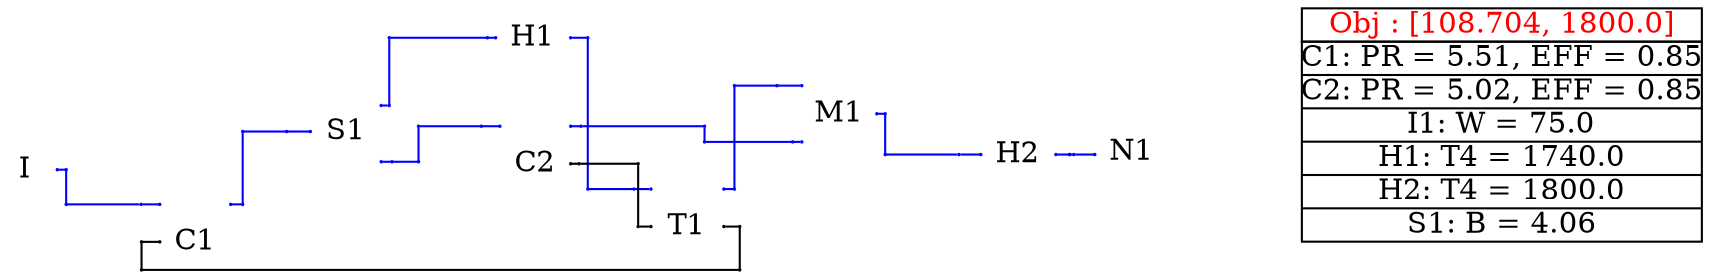 graph sample2 {
	sizeNode1 [label="" color=white fixedsize=true height=0.01 pos="0,0!" shape=point width=0.01]
	sizeNode2 [label="" color=white fixedsize=true height=0.01 pos="7.916666666666667,1.6309722222222223!" shape=point width=0.01]
	configuration [label="{C1:  PR = 5.51, EFF = 0.85|C2:  PR = 5.02, EFF = 0.85|I1:  W = 75.0|H1:  T4 = 1740.0|H2:  T4 = 1800.0|S1:  B = 4.06}" color=black fixedsize=true height=1.3333333333333333 pos="9.916666666666666,0.8154861111111111!" shape=record width=2.6666666666666665]
	obj [label="Obj : [108.704, 1800.0]" color=black fixedsize=true fontcolor=red height=0.2222222222222222 pos="9.916666666666666,1.593263888888889!" shape=box width=2.6666666666666665]
	graph [layout=neato overlap=true]
	1 [label="" color=white height=0 image="C:\Users\57725\Desktop\work\component\\I.png" pos="0.07091431913822849,0.6286641820052266!" shape=box width=0]
	"1Label" [label=I color=white fixedsize=true height=0.2222222222222222 pos="0.07091431913822849,0.6286641820052266!" shape=box style=filled width=0.2222222222222222]
	2 [label="" color=white height=0 image="C:\Users\57725\Desktop\work\component\\C.png" pos="1.2057137240630134,0.14745015101693373!" shape=box width=0]
	"2Label" [label=C1 color=white fixedsize=true height=0.2222222222222222 pos="1.2057137240630134,0.14745015101693373!" shape=box style=filled width=0.2222222222222222]
	3 [label="" color=white height=0 image="C:\Users\57725\Desktop\work\component\\S.png" pos="2.2092676367958965,0.8830326418381816!" shape=box width=0]
	"3Label" [label=S1 color=white fixedsize=true height=0.2222222222222222 pos="2.2092676367958965,0.8830326418381816!" shape=box style=filled width=0.2222222222222222]
	4 [label="" color=white height=0 image="C:\Users\57725\Desktop\work\component\\H.png" pos="3.458510931336939,1.50823663778631!" shape=box width=0]
	"4Label" [label=H1 color=white fixedsize=true height=0.2222222222222222 pos="3.458510931336939,1.50823663778631!" shape=box style=filled width=0.2222222222222222]
	5 [label="" color=white height=0 image="C:\Users\57725\Desktop\work\component\\C.png" pos="3.4728320187533086,0.6683475890502306!" shape=box width=0]
	"5Label" [label=C2 color=white fixedsize=true height=0.2222222222222222 pos="3.4728320187533086,0.6683475890502306!" shape=box style=filled width=0.2222222222222222]
	6 [label="" color=white height=0 image="C:\Users\57725\Desktop\work\component\\T.png" pos="4.4868142212568305,0.2495030780390768!" shape=box width=0]
	"6Label" [label=T1 color=white fixedsize=true height=0.2222222222222222 pos="4.4868142212568305,0.2495030780390768!" shape=box style=filled width=0.2222222222222222]
	7 [label="" color=white height=0 image="C:\Users\57725\Desktop\work\component\\M.png" pos="5.49963536317285,1.0014373764213294!" shape=box width=0]
	"7Label" [label=M1 color=white fixedsize=true height=0.2222222222222222 pos="5.49963536317285,1.0014373764213294!" shape=box style=filled width=0.2222222222222222]
	8 [label="" color=white height=0 image="C:\Users\57725\Desktop\work\component\\H.png" pos="6.693238618816164,0.7296680207848999!" shape=box width=0]
	"8Label" [label=H2 color=white fixedsize=true height=0.2222222222222222 pos="6.693238618816164,0.7296680207848999!" shape=box style=filled width=0.2222222222222222]
	9 [label="" color=white height=0 image="C:\Users\57725\Desktop\work\component\\N.png" pos="7.4528290986534795,0.7471145973204631!" shape=box width=0]
	"9Label" [label=N1 color=white fixedsize=true height=0.2222222222222222 pos="7.4528290986534795,0.7471145973204631!" shape=box style=filled width=0.2222222222222222]
	"1_e" [label="" color=blue fixedsize=true height=0.01 pos="0.2861920969160063,0.6286641820052266!" shape=point width=0.01]
	"1s_e" [label="" color=blue fixedsize=true height=0.01 pos="0.3453639560243904,0.6286641820052266!" shape=point width=0.01]
	"1_e" -- "1s_e" [color=blue]
	C1_nw [label="" color=blue fixedsize=true height=0.01 pos="0.9696026129519022,0.3974084843502671!" shape=point width=0.01]
	C1t_nw [label="" color=blue fixedsize=true height=0.01 pos="0.845374203189989,0.3974084843502671!" shape=point width=0.01]
	C1_nw -- C1t_nw [color=blue]
	blankNode152 [label="" color=blue fixedsize=true height=0.01 pos="0.3453639560243904,0.3974084843502671!" shape=point width=0.01]
	"1s_e" -- blankNode152 [color=blue]
	blankNode152 -- C1t_nw [color=blue]
	C1_ne [label="" color=blue fixedsize=true height=0.01 pos="1.4418248351741245,0.3974084843502671!" shape=point width=0.01]
	C1s_ne [label="" color=blue fixedsize=true height=0.01 pos="1.5221254318974973,0.3974084843502671!" shape=point width=0.01]
	C1_ne -- C1s_ne [color=blue]
	S1_w [label="" color=blue fixedsize=true height=0.01 pos="1.9731565256847854,0.8830326418381816!" shape=point width=0.01]
	S1t_w [label="" color=blue fixedsize=true height=0.01 pos="1.8157463955133493,0.8830326418381816!" shape=point width=0.01]
	S1_w -- S1t_w [color=blue]
	blankNode153 [label="" color=blue fixedsize=true height=0.01 pos="1.5221254318974973,0.8830326418381816!" shape=point width=0.01]
	C1s_ne -- blankNode153 [color=blue]
	blankNode153 -- S1t_w [color=blue]
	S1_ne [label="" color=blue fixedsize=true height=0.01 pos="2.4453787479070077,1.0566020862826262!" shape=point width=0.01]
	S1s_ne [label="" color=blue fixedsize=true height=0.01 pos="2.499334843764023,1.0566020862826262!" shape=point width=0.01]
	S1_ne -- S1s_ne [color=blue]
	H1_w [label="" color=blue fixedsize=true height=0.01 pos="3.208510931336939,1.50823663778631!" shape=point width=0.01]
	H1t_w [label="" color=blue fixedsize=true height=0.01 pos="3.153469651596362,1.50823663778631!" shape=point width=0.01]
	H1_w -- H1t_w [color=blue]
	blankNode154 [label="" color=blue fixedsize=true height=0.01 pos="2.499334843764023,1.50823663778631!" shape=point width=0.01]
	S1s_ne -- blankNode154 [color=blue]
	blankNode154 -- H1t_w [color=blue]
	S1_se [label="" color=blue fixedsize=true height=0.01 pos="2.4453787479070077,0.6816020862826261!" shape=point width=0.01]
	S1s_se [label="" color=blue fixedsize=true height=0.01 pos="2.5174118885495727,0.6816020862826261!" shape=point width=0.01]
	S1_se -- S1s_se [color=blue]
	C2_nw [label="" color=blue fixedsize=true height=0.01 pos="3.2367209076421974,0.9183059223835639!" shape=point width=0.01]
	C2t_nw [label="" color=blue fixedsize=true height=0.01 pos="3.113775939342538,0.9183059223835639!" shape=point width=0.01]
	C2_nw -- C2t_nw [color=blue]
	blankNode155 [label="" color=blue fixedsize=true height=0.01 pos="2.6944001269478512,0.6816020862826261!" shape=point width=0.01]
	blankNode156 [label="" color=blue fixedsize=true height=0.01 pos="2.6944001269478512,0.9183059223835639!" shape=point width=0.01]
	S1s_se -- blankNode155 [color=blue]
	blankNode155 -- blankNode156 [color=blue]
	blankNode156 -- C2t_nw [color=blue]
	H1_e [label="" color=blue fixedsize=true height=0.01 pos="3.7085109313369387,1.50823663778631!" shape=point width=0.01]
	H1s_e [label="" color=blue fixedsize=true height=0.01 pos="3.8228195598667107,1.50823663778631!" shape=point width=0.01]
	H1_e -- H1s_e [color=blue]
	T1_nw [label="" color=blue fixedsize=true height=0.01 pos="4.243758665701275,0.49946141137241007!" shape=point width=0.01]
	T1t_nw [label="" color=blue fixedsize=true height=0.01 pos="4.131290002633509,0.49946141137241007!" shape=point width=0.01]
	T1_nw -- T1t_nw [color=blue]
	blankNode157 [label="" color=blue fixedsize=true height=0.01 pos="3.8228195598667107,0.49946141137241007!" shape=point width=0.01]
	H1s_e -- blankNode157 [color=blue]
	blankNode157 -- T1t_nw [color=blue]
	T1_ne [label="" color=blue fixedsize=true height=0.01 pos="4.729869776812386,0.49946141137241007!" shape=point width=0.01]
	T1s_ne [label="" color=blue fixedsize=true height=0.01 pos="4.800447998492952,0.49946141137241007!" shape=point width=0.01]
	T1_ne -- T1s_ne [color=blue]
	M1_nw [label="" color=blue fixedsize=true height=0.01 pos="5.24963536317285,1.1888957097546629!" shape=point width=0.01]
	M1t_nw [label="" color=blue fixedsize=true height=0.01 pos="5.083436390018225,1.1888957097546629!" shape=point width=0.01]
	M1_nw -- M1t_nw [color=blue]
	blankNode158 [label="" color=blue fixedsize=true height=0.01 pos="4.800447998492952,1.1888957097546629!" shape=point width=0.01]
	T1s_ne -- blankNode158 [color=blue]
	blankNode158 -- M1t_nw [color=blue]
	M1_e [label="" color=blue fixedsize=true height=0.01 pos="5.74963536317285,1.0014373764213294!" shape=point width=0.01]
	M1s_e [label="" color=blue fixedsize=true height=0.01 pos="5.805440967285706,1.0014373764213294!" shape=point width=0.01]
	M1_e -- M1s_e [color=blue]
	H2_w [label="" color=blue fixedsize=true height=0.01 pos="6.443238618816164,0.7296680207848999!" shape=point width=0.01]
	H2t_w [label="" color=blue fixedsize=true height=0.01 pos="6.297534775860253,0.7296680207848999!" shape=point width=0.01]
	H2_w -- H2t_w [color=blue]
	blankNode159 [label="" color=blue fixedsize=true height=0.01 pos="5.805440967285706,0.7296680207848999!" shape=point width=0.01]
	M1s_e -- blankNode159 [color=blue]
	blankNode159 -- H2t_w [color=blue]
	9 [pos="7.4528290986534795,0.7296680207848999!"]
	H2_e [label="" color=blue fixedsize=true height=0.01 pos="6.943238618816164,0.7296680207848999!" shape=point width=0.01]
	H2s_e [label="" color=blue fixedsize=true height=0.01 pos="7.0346839786336375,0.7296680207848999!" shape=point width=0.01]
	H2_e -- H2s_e [color=blue]
	N1_w [label="" color=blue fixedsize=true height=0.01 pos="7.2028290986534795,0.7296680207848999!" shape=point width=0.01]
	N1t_w [label="" color=blue fixedsize=true height=0.01 pos="7.063883241097592,0.7296680207848999!" shape=point width=0.01]
	N1_w -- N1t_w [color=blue]
	H2s_e:e -- N1t_w:w [color=blue]
	blankNode160 [label="" color=blue fixedsize=true height=0.01 pos="7.0346839786336375,0.7296680207848999!" shape=point width=0.01]
	H2s_e -- blankNode160 [color=blue]
	blankNode160 -- N1t_w [color=blue]
	C2_e [label="" color=black fixedsize=true height=0.01 pos="3.7089431298644198,0.6683475890502306!" shape=point width=0.01]
	C2s_e [label="" color=black fixedsize=true height=0.01 pos="3.7654366357980313,0.6683475890502306!" shape=point width=0.01]
	C2_e -- C2s_e [color=black]
	T1_w [label="" color=black fixedsize=true height=0.01 pos="4.243758665701275,0.2495030780390768!" shape=point width=0.01]
	T1t_w [label="" color=black fixedsize=true height=0.01 pos="4.158587705862274,0.2495030780390768!" shape=point width=0.01]
	T1_w -- T1t_w [color=black]
	blankNode161 [label="" color=black fixedsize=true height=0.01 pos="4.158587705862274,0.6683475890502306!" shape=point width=0.01]
	C2s_e -- blankNode161 [color=black]
	blankNode161 -- T1t_w [color=black]
	C2_ne [label="" color=blue fixedsize=true height=0.01 pos="3.7089431298644198,0.9183059223835639!" shape=point width=0.01]
	C2s_ne [label="" color=blue fixedsize=true height=0.01 pos="3.777275183195416,0.9183059223835639!" shape=point width=0.01]
	C2_ne -- C2s_ne [color=blue]
	M1_sw [label="" color=blue fixedsize=true height=0.01 pos="5.24963536317285,0.8138957097546626!" shape=point width=0.01]
	M1t_sw [label="" color=blue fixedsize=true height=0.01 pos="5.189131472661729,0.8138957097546626!" shape=point width=0.01]
	M1_sw -- M1t_sw [color=blue]
	blankNode162 [label="" color=blue fixedsize=true height=0.01 pos="4.601130739696065,0.9183059223835639!" shape=point width=0.01]
	blankNode163 [label="" color=blue fixedsize=true height=0.01 pos="4.601130739696065,0.8138957097546626!" shape=point width=0.01]
	C2s_ne -- blankNode162 [color=blue]
	blankNode162 -- blankNode163 [color=blue]
	blankNode163 -- M1t_sw [color=blue]
	C1_w [label="" color=black fixedsize=true height=0.01 pos="0.9696026129519022,0.14745015101693373!" shape=point width=0.01]
	C1s_w [label="" color=black fixedsize=true height=0.01 pos="0.8478252589512952,0.14745015101693373!" shape=point width=0.01]
	C1_w -- C1s_w [color=black]
	T1_e [label="" color=black fixedsize=true height=0.01 pos="4.729869776812386,0.2495030780390768!" shape=point width=0.01]
	T1t_e [label="" color=black fixedsize=true height=0.01 pos="4.83587423032264,0.2495030780390768!" shape=point width=0.01]
	T1_e -- T1t_e [color=black]
	blankNode164 [label="" color=black fixedsize=true height=0.01 pos="0.8478252589512952,-0.03953142716072845!" shape=point width=0.01]
	blankNode165 [label="" color=black fixedsize=true height=0.01 pos="4.83587423032264,-0.03953142716072845!" shape=point width=0.01]
	C1s_w -- blankNode164 [color=black]
	blankNode164 -- blankNode165 [color=black]
	blankNode165 -- T1t_e [color=black]
}
